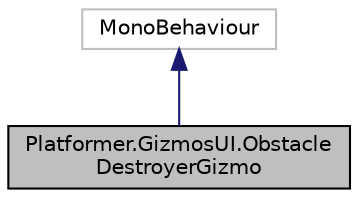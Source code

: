 digraph "Platformer.GizmosUI.ObstacleDestroyerGizmo"
{
 // LATEX_PDF_SIZE
  edge [fontname="Helvetica",fontsize="10",labelfontname="Helvetica",labelfontsize="10"];
  node [fontname="Helvetica",fontsize="10",shape=record];
  Node1 [label="Platformer.GizmosUI.Obstacle\lDestroyerGizmo",height=0.2,width=0.4,color="black", fillcolor="grey75", style="filled", fontcolor="black",tooltip="Class that draws a cyan rectangle in the space occupied by ObstacleDestroyer component of the GameObj..."];
  Node2 -> Node1 [dir="back",color="midnightblue",fontsize="10",style="solid",fontname="Helvetica"];
  Node2 [label="MonoBehaviour",height=0.2,width=0.4,color="grey75", fillcolor="white", style="filled",tooltip=" "];
}
